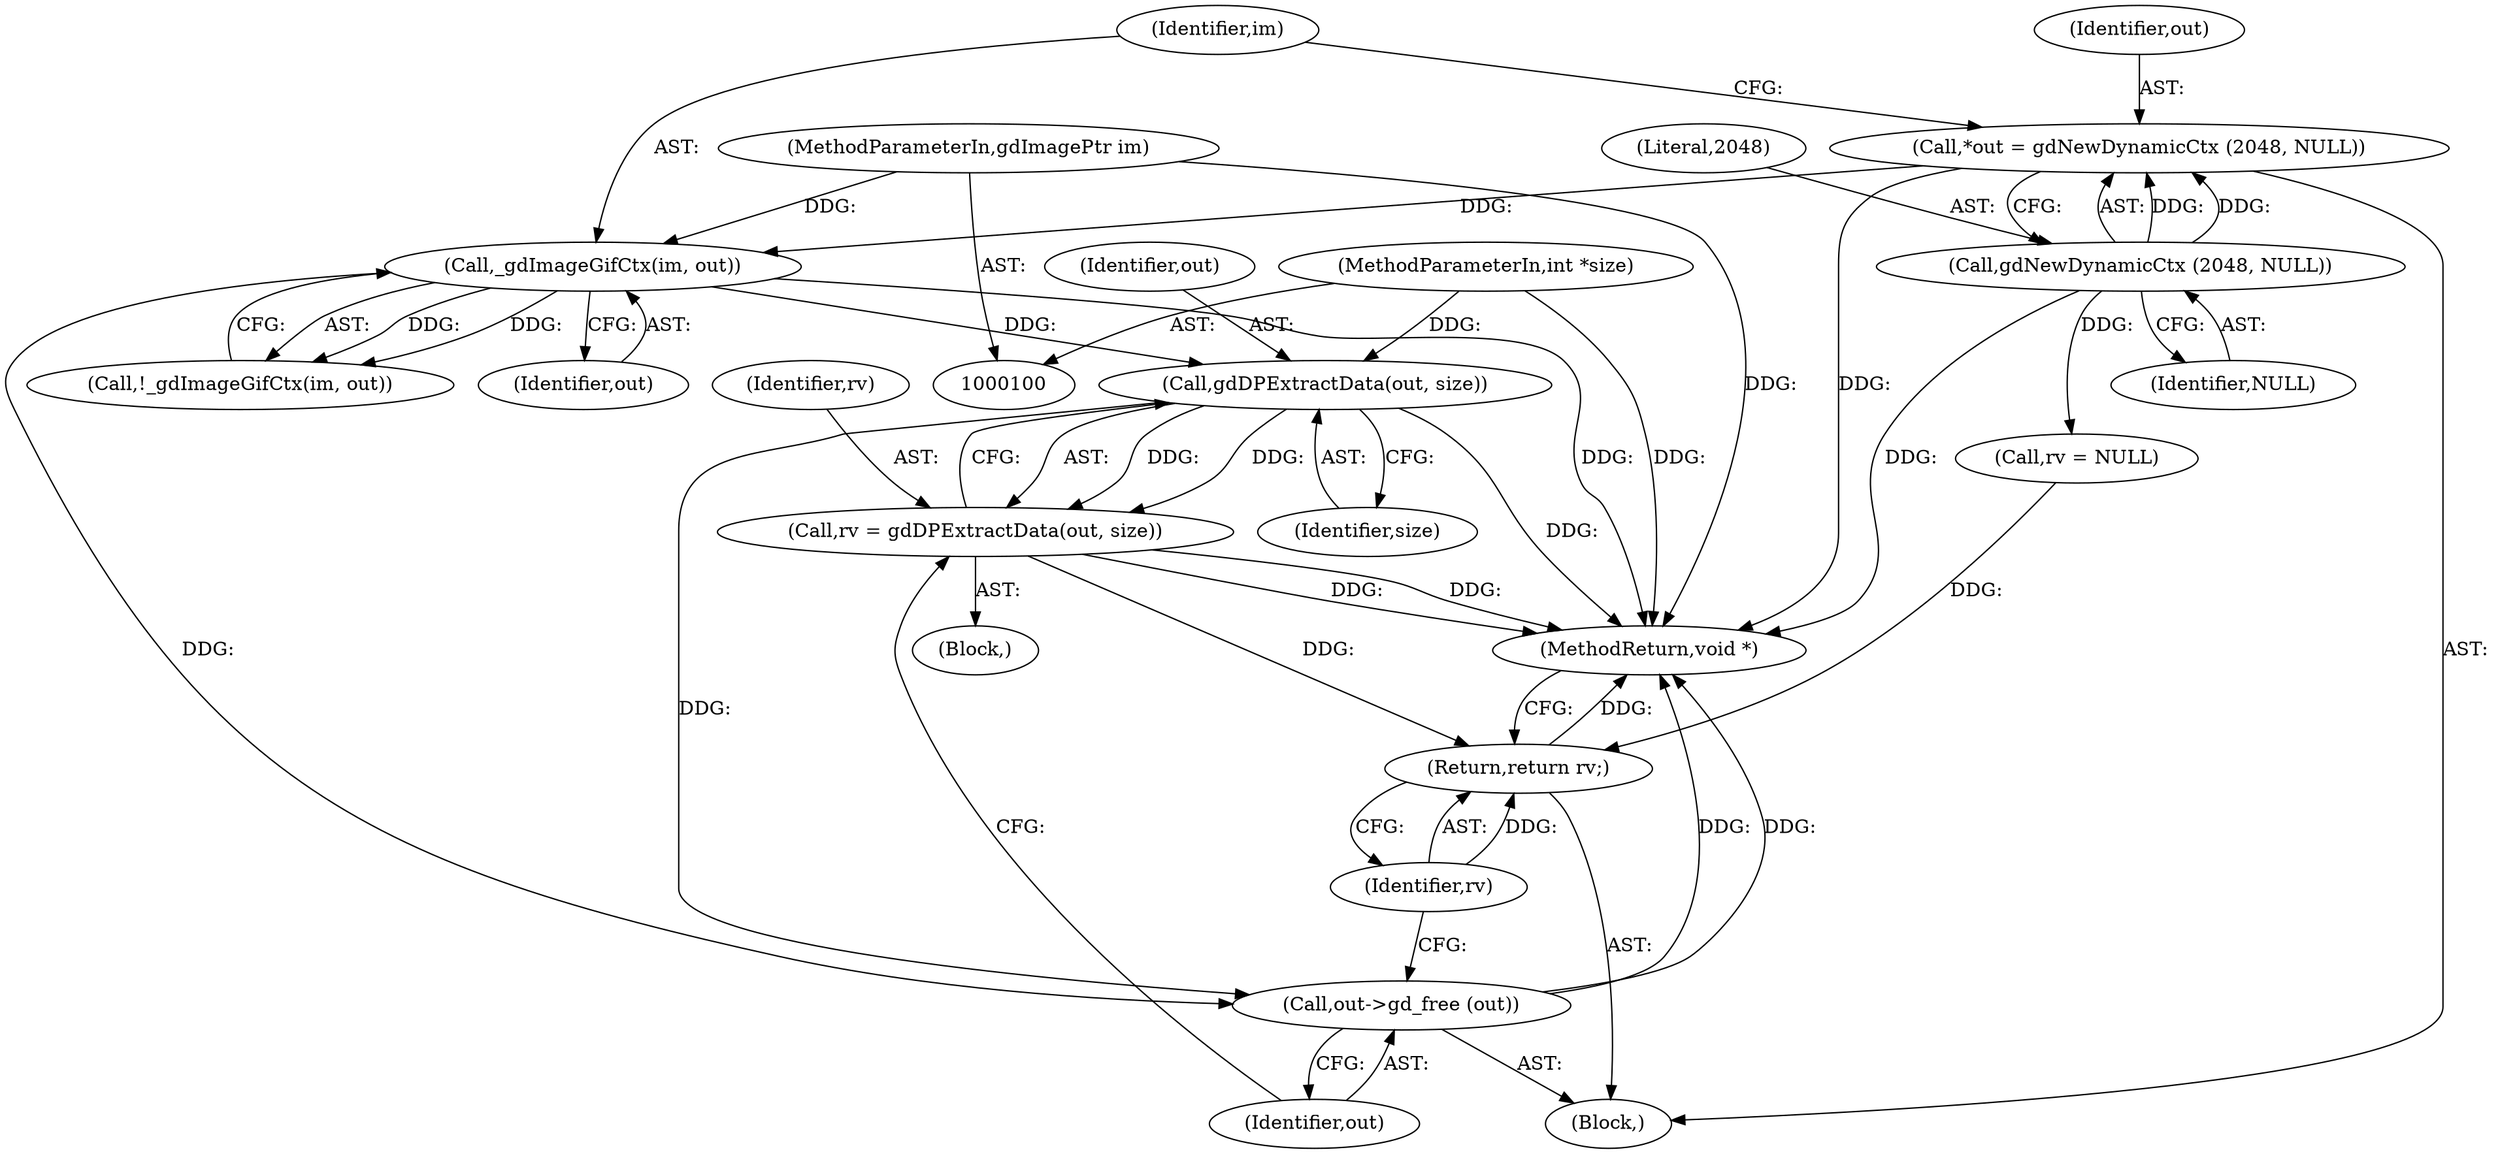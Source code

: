 digraph "0_php-src_089f7c0bc28d399b0420aa6ef058e4c1c120b2ae_0@pointer" {
"1000119" [label="(Call,gdDPExtractData(out, size))"];
"1000113" [label="(Call,_gdImageGifCtx(im, out))"];
"1000101" [label="(MethodParameterIn,gdImagePtr im)"];
"1000106" [label="(Call,*out = gdNewDynamicCtx (2048, NULL))"];
"1000108" [label="(Call,gdNewDynamicCtx (2048, NULL))"];
"1000102" [label="(MethodParameterIn,int *size)"];
"1000117" [label="(Call,rv = gdDPExtractData(out, size))"];
"1000129" [label="(Return,return rv;)"];
"1000127" [label="(Call,out->gd_free (out))"];
"1000116" [label="(Block,)"];
"1000124" [label="(Call,rv = NULL)"];
"1000114" [label="(Identifier,im)"];
"1000128" [label="(Identifier,out)"];
"1000118" [label="(Identifier,rv)"];
"1000115" [label="(Identifier,out)"];
"1000119" [label="(Call,gdDPExtractData(out, size))"];
"1000120" [label="(Identifier,out)"];
"1000110" [label="(Identifier,NULL)"];
"1000129" [label="(Return,return rv;)"];
"1000108" [label="(Call,gdNewDynamicCtx (2048, NULL))"];
"1000127" [label="(Call,out->gd_free (out))"];
"1000130" [label="(Identifier,rv)"];
"1000117" [label="(Call,rv = gdDPExtractData(out, size))"];
"1000107" [label="(Identifier,out)"];
"1000103" [label="(Block,)"];
"1000121" [label="(Identifier,size)"];
"1000112" [label="(Call,!_gdImageGifCtx(im, out))"];
"1000106" [label="(Call,*out = gdNewDynamicCtx (2048, NULL))"];
"1000101" [label="(MethodParameterIn,gdImagePtr im)"];
"1000102" [label="(MethodParameterIn,int *size)"];
"1000113" [label="(Call,_gdImageGifCtx(im, out))"];
"1000109" [label="(Literal,2048)"];
"1000131" [label="(MethodReturn,void *)"];
"1000119" -> "1000117"  [label="AST: "];
"1000119" -> "1000121"  [label="CFG: "];
"1000120" -> "1000119"  [label="AST: "];
"1000121" -> "1000119"  [label="AST: "];
"1000117" -> "1000119"  [label="CFG: "];
"1000119" -> "1000131"  [label="DDG: "];
"1000119" -> "1000117"  [label="DDG: "];
"1000119" -> "1000117"  [label="DDG: "];
"1000113" -> "1000119"  [label="DDG: "];
"1000102" -> "1000119"  [label="DDG: "];
"1000119" -> "1000127"  [label="DDG: "];
"1000113" -> "1000112"  [label="AST: "];
"1000113" -> "1000115"  [label="CFG: "];
"1000114" -> "1000113"  [label="AST: "];
"1000115" -> "1000113"  [label="AST: "];
"1000112" -> "1000113"  [label="CFG: "];
"1000113" -> "1000131"  [label="DDG: "];
"1000113" -> "1000112"  [label="DDG: "];
"1000113" -> "1000112"  [label="DDG: "];
"1000101" -> "1000113"  [label="DDG: "];
"1000106" -> "1000113"  [label="DDG: "];
"1000113" -> "1000127"  [label="DDG: "];
"1000101" -> "1000100"  [label="AST: "];
"1000101" -> "1000131"  [label="DDG: "];
"1000106" -> "1000103"  [label="AST: "];
"1000106" -> "1000108"  [label="CFG: "];
"1000107" -> "1000106"  [label="AST: "];
"1000108" -> "1000106"  [label="AST: "];
"1000114" -> "1000106"  [label="CFG: "];
"1000106" -> "1000131"  [label="DDG: "];
"1000108" -> "1000106"  [label="DDG: "];
"1000108" -> "1000106"  [label="DDG: "];
"1000108" -> "1000110"  [label="CFG: "];
"1000109" -> "1000108"  [label="AST: "];
"1000110" -> "1000108"  [label="AST: "];
"1000108" -> "1000131"  [label="DDG: "];
"1000108" -> "1000124"  [label="DDG: "];
"1000102" -> "1000100"  [label="AST: "];
"1000102" -> "1000131"  [label="DDG: "];
"1000117" -> "1000116"  [label="AST: "];
"1000118" -> "1000117"  [label="AST: "];
"1000128" -> "1000117"  [label="CFG: "];
"1000117" -> "1000131"  [label="DDG: "];
"1000117" -> "1000131"  [label="DDG: "];
"1000117" -> "1000129"  [label="DDG: "];
"1000129" -> "1000103"  [label="AST: "];
"1000129" -> "1000130"  [label="CFG: "];
"1000130" -> "1000129"  [label="AST: "];
"1000131" -> "1000129"  [label="CFG: "];
"1000129" -> "1000131"  [label="DDG: "];
"1000130" -> "1000129"  [label="DDG: "];
"1000124" -> "1000129"  [label="DDG: "];
"1000127" -> "1000103"  [label="AST: "];
"1000127" -> "1000128"  [label="CFG: "];
"1000128" -> "1000127"  [label="AST: "];
"1000130" -> "1000127"  [label="CFG: "];
"1000127" -> "1000131"  [label="DDG: "];
"1000127" -> "1000131"  [label="DDG: "];
}
